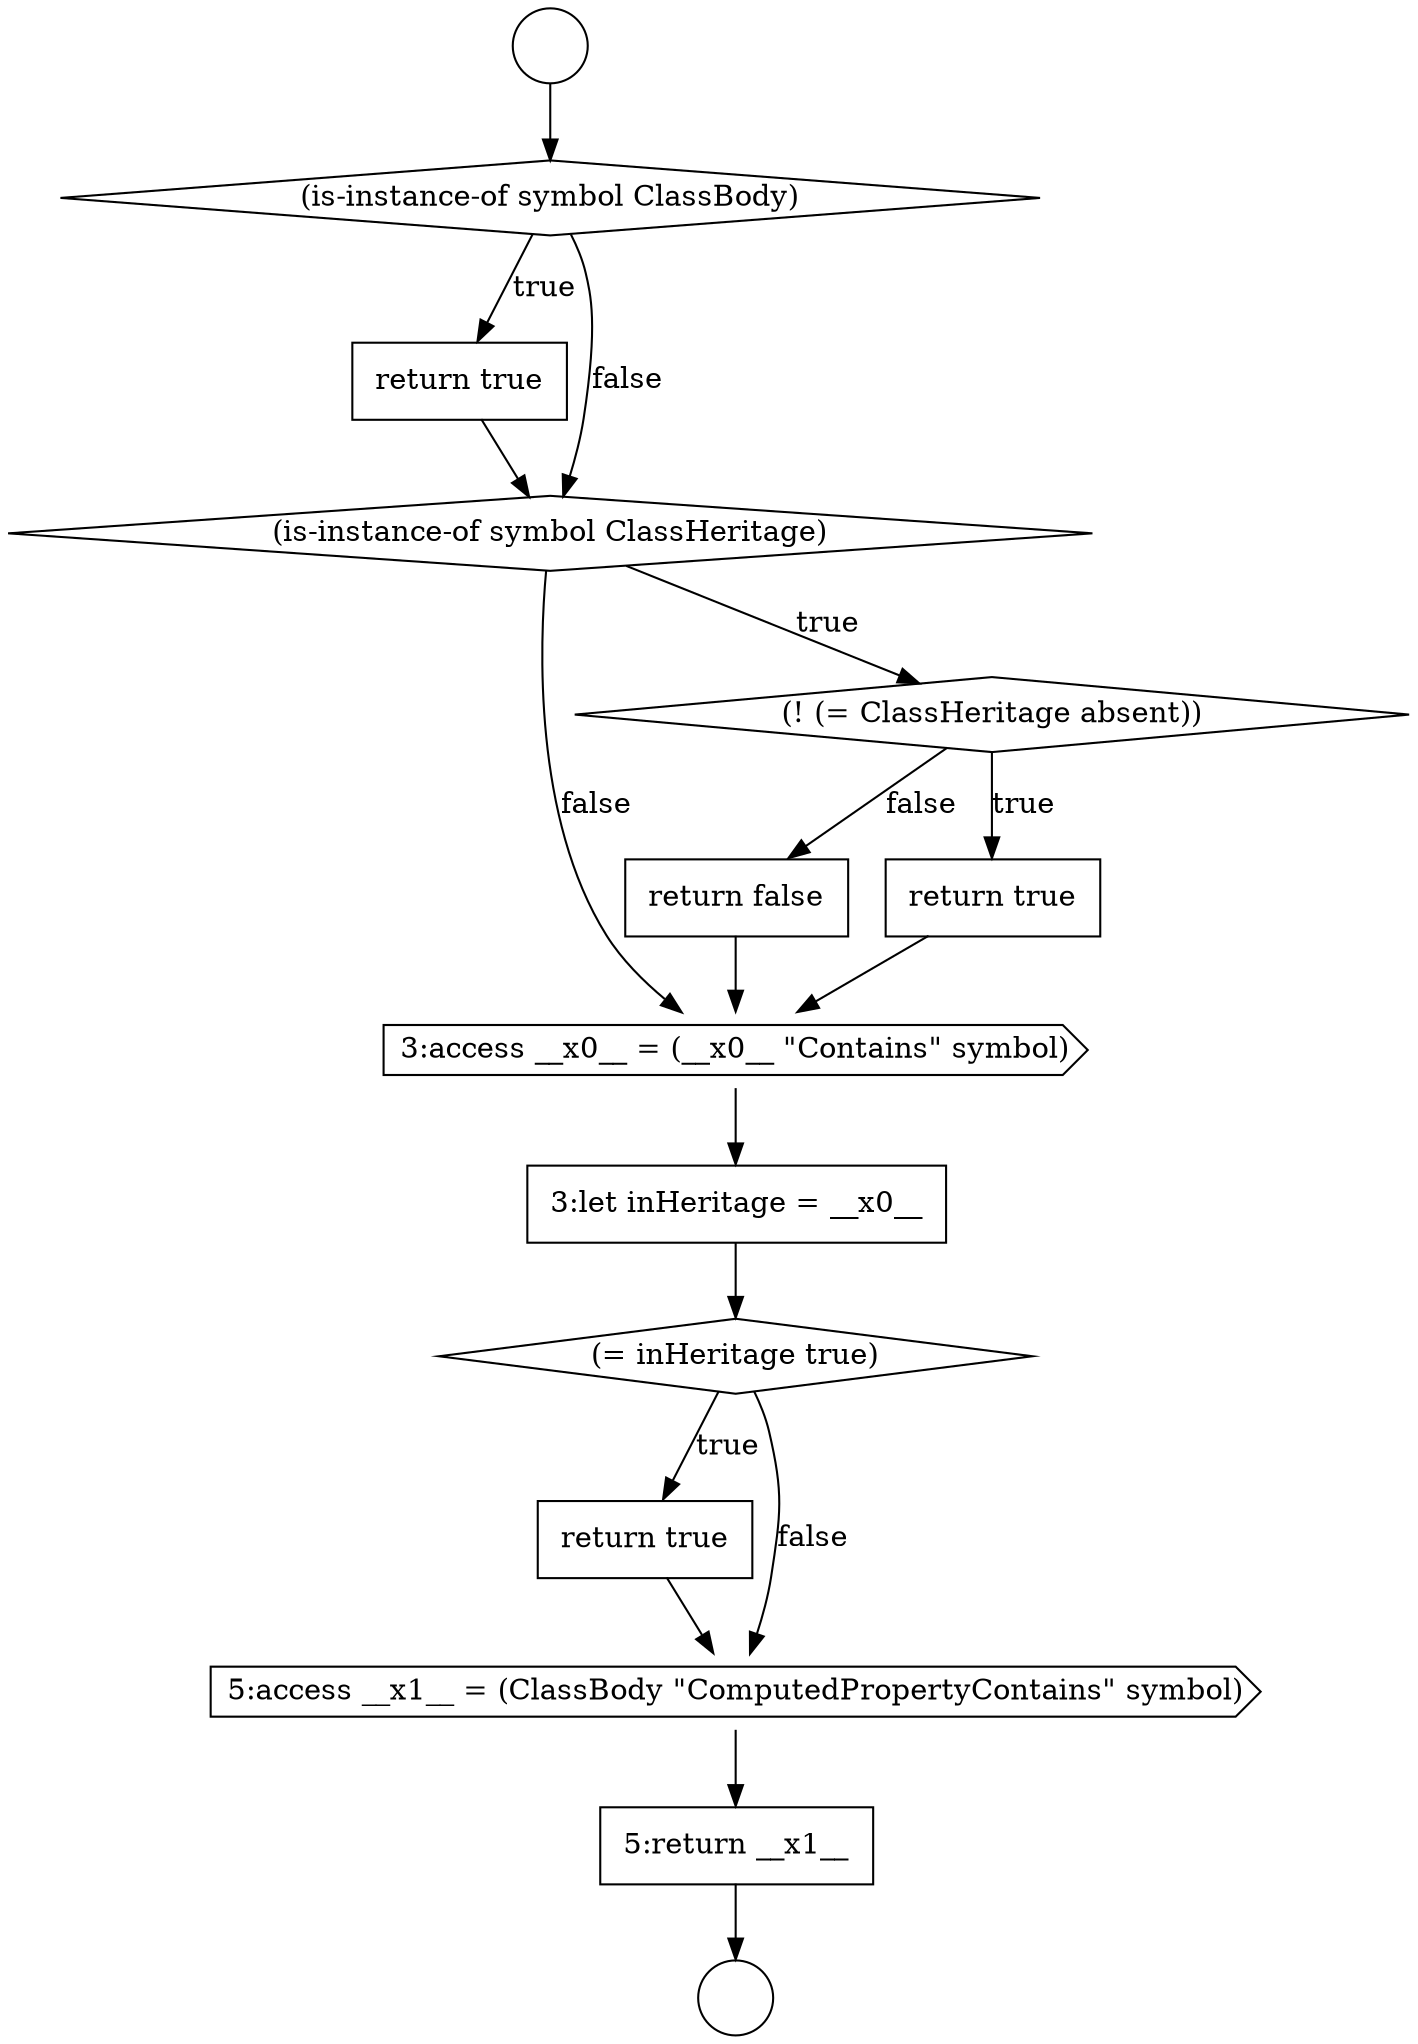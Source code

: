 digraph {
  node8353 [shape=none, margin=0, label=<<font color="black">
    <table border="0" cellborder="1" cellspacing="0" cellpadding="10">
      <tr><td align="left">return false</td></tr>
    </table>
  </font>> color="black" fillcolor="white" style=filled]
  node8357 [shape=none, margin=0, label=<<font color="black">
    <table border="0" cellborder="1" cellspacing="0" cellpadding="10">
      <tr><td align="left">return true</td></tr>
    </table>
  </font>> color="black" fillcolor="white" style=filled]
  node8352 [shape=none, margin=0, label=<<font color="black">
    <table border="0" cellborder="1" cellspacing="0" cellpadding="10">
      <tr><td align="left">return true</td></tr>
    </table>
  </font>> color="black" fillcolor="white" style=filled]
  node8347 [shape=circle label=" " color="black" fillcolor="white" style=filled]
  node8358 [shape=cds, label=<<font color="black">5:access __x1__ = (ClassBody &quot;ComputedPropertyContains&quot; symbol)</font>> color="black" fillcolor="white" style=filled]
  node8354 [shape=cds, label=<<font color="black">3:access __x0__ = (__x0__ &quot;Contains&quot; symbol)</font>> color="black" fillcolor="white" style=filled]
  node8346 [shape=circle label=" " color="black" fillcolor="white" style=filled]
  node8351 [shape=diamond, label=<<font color="black">(! (= ClassHeritage absent))</font>> color="black" fillcolor="white" style=filled]
  node8349 [shape=none, margin=0, label=<<font color="black">
    <table border="0" cellborder="1" cellspacing="0" cellpadding="10">
      <tr><td align="left">return true</td></tr>
    </table>
  </font>> color="black" fillcolor="white" style=filled]
  node8359 [shape=none, margin=0, label=<<font color="black">
    <table border="0" cellborder="1" cellspacing="0" cellpadding="10">
      <tr><td align="left">5:return __x1__</td></tr>
    </table>
  </font>> color="black" fillcolor="white" style=filled]
  node8355 [shape=none, margin=0, label=<<font color="black">
    <table border="0" cellborder="1" cellspacing="0" cellpadding="10">
      <tr><td align="left">3:let inHeritage = __x0__</td></tr>
    </table>
  </font>> color="black" fillcolor="white" style=filled]
  node8350 [shape=diamond, label=<<font color="black">(is-instance-of symbol ClassHeritage)</font>> color="black" fillcolor="white" style=filled]
  node8356 [shape=diamond, label=<<font color="black">(= inHeritage true)</font>> color="black" fillcolor="white" style=filled]
  node8348 [shape=diamond, label=<<font color="black">(is-instance-of symbol ClassBody)</font>> color="black" fillcolor="white" style=filled]
  node8351 -> node8352 [label=<<font color="black">true</font>> color="black"]
  node8351 -> node8353 [label=<<font color="black">false</font>> color="black"]
  node8356 -> node8357 [label=<<font color="black">true</font>> color="black"]
  node8356 -> node8358 [label=<<font color="black">false</font>> color="black"]
  node8358 -> node8359 [ color="black"]
  node8346 -> node8348 [ color="black"]
  node8359 -> node8347 [ color="black"]
  node8348 -> node8349 [label=<<font color="black">true</font>> color="black"]
  node8348 -> node8350 [label=<<font color="black">false</font>> color="black"]
  node8349 -> node8350 [ color="black"]
  node8352 -> node8354 [ color="black"]
  node8353 -> node8354 [ color="black"]
  node8350 -> node8351 [label=<<font color="black">true</font>> color="black"]
  node8350 -> node8354 [label=<<font color="black">false</font>> color="black"]
  node8354 -> node8355 [ color="black"]
  node8357 -> node8358 [ color="black"]
  node8355 -> node8356 [ color="black"]
}
